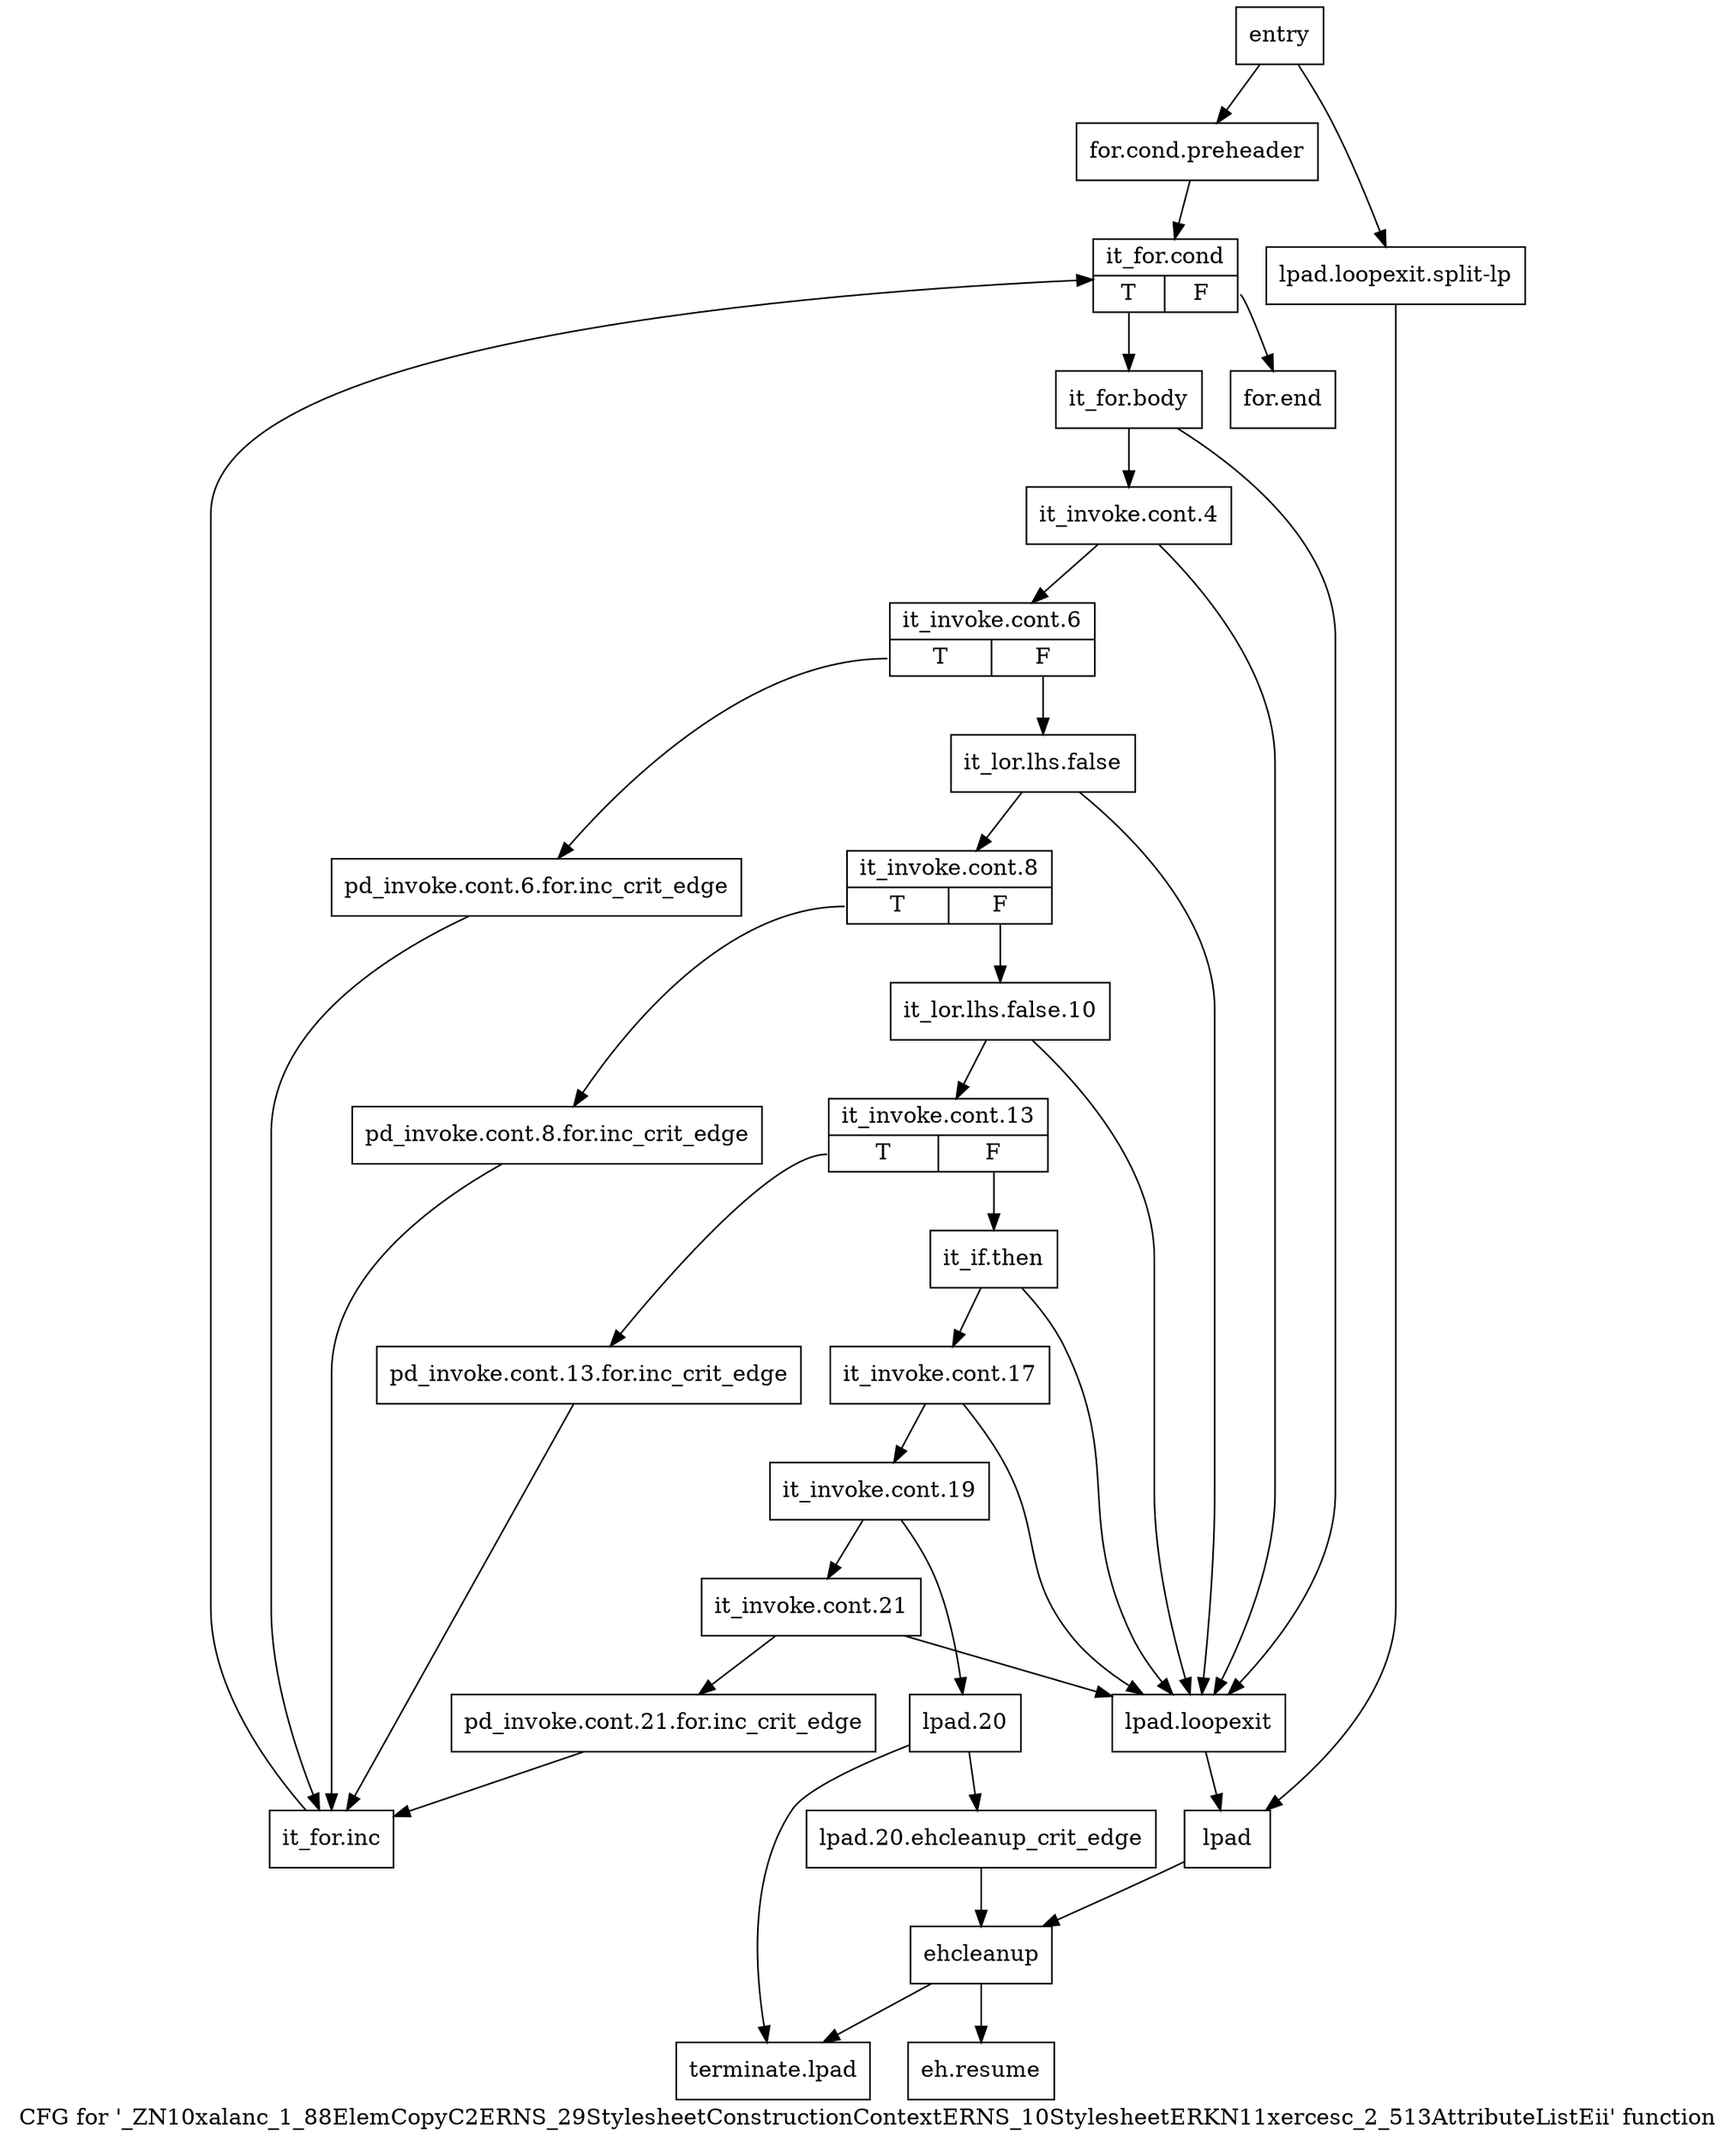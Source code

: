 digraph "CFG for '_ZN10xalanc_1_88ElemCopyC2ERNS_29StylesheetConstructionContextERNS_10StylesheetERKN11xercesc_2_513AttributeListEii' function" {
	label="CFG for '_ZN10xalanc_1_88ElemCopyC2ERNS_29StylesheetConstructionContextERNS_10StylesheetERKN11xercesc_2_513AttributeListEii' function";

	Node0x70d9560 [shape=record,label="{entry}"];
	Node0x70d9560 -> Node0x70d95b0;
	Node0x70d9560 -> Node0x70d9b50;
	Node0x70d95b0 [shape=record,label="{for.cond.preheader}"];
	Node0x70d95b0 -> Node0x70d9600;
	Node0x70d9600 [shape=record,label="{it_for.cond|{<s0>T|<s1>F}}"];
	Node0x70d9600:s0 -> Node0x70d9650;
	Node0x70d9600:s1 -> Node0x70d9ce0;
	Node0x70d9650 [shape=record,label="{it_for.body}"];
	Node0x70d9650 -> Node0x70d96a0;
	Node0x70d9650 -> Node0x70d9b00;
	Node0x70d96a0 [shape=record,label="{it_invoke.cont.4}"];
	Node0x70d96a0 -> Node0x70d96f0;
	Node0x70d96a0 -> Node0x70d9b00;
	Node0x70d96f0 [shape=record,label="{it_invoke.cont.6|{<s0>T|<s1>F}}"];
	Node0x70d96f0:s0 -> Node0x70d9740;
	Node0x70d96f0:s1 -> Node0x70d9790;
	Node0x70d9740 [shape=record,label="{pd_invoke.cont.6.for.inc_crit_edge}"];
	Node0x70d9740 -> Node0x70d9c90;
	Node0x70d9790 [shape=record,label="{it_lor.lhs.false}"];
	Node0x70d9790 -> Node0x70d97e0;
	Node0x70d9790 -> Node0x70d9b00;
	Node0x70d97e0 [shape=record,label="{it_invoke.cont.8|{<s0>T|<s1>F}}"];
	Node0x70d97e0:s0 -> Node0x70d9830;
	Node0x70d97e0:s1 -> Node0x70d9880;
	Node0x70d9830 [shape=record,label="{pd_invoke.cont.8.for.inc_crit_edge}"];
	Node0x70d9830 -> Node0x70d9c90;
	Node0x70d9880 [shape=record,label="{it_lor.lhs.false.10}"];
	Node0x70d9880 -> Node0x70d98d0;
	Node0x70d9880 -> Node0x70d9b00;
	Node0x70d98d0 [shape=record,label="{it_invoke.cont.13|{<s0>T|<s1>F}}"];
	Node0x70d98d0:s0 -> Node0x70d9920;
	Node0x70d98d0:s1 -> Node0x70d9970;
	Node0x70d9920 [shape=record,label="{pd_invoke.cont.13.for.inc_crit_edge}"];
	Node0x70d9920 -> Node0x70d9c90;
	Node0x70d9970 [shape=record,label="{it_if.then}"];
	Node0x70d9970 -> Node0x70d99c0;
	Node0x70d9970 -> Node0x70d9b00;
	Node0x70d99c0 [shape=record,label="{it_invoke.cont.17}"];
	Node0x70d99c0 -> Node0x70d9a10;
	Node0x70d99c0 -> Node0x70d9b00;
	Node0x70d9a10 [shape=record,label="{it_invoke.cont.19}"];
	Node0x70d9a10 -> Node0x70d9a60;
	Node0x70d9a10 -> Node0x70d9bf0;
	Node0x70d9a60 [shape=record,label="{it_invoke.cont.21}"];
	Node0x70d9a60 -> Node0x70d9ab0;
	Node0x70d9a60 -> Node0x70d9b00;
	Node0x70d9ab0 [shape=record,label="{pd_invoke.cont.21.for.inc_crit_edge}"];
	Node0x70d9ab0 -> Node0x70d9c90;
	Node0x70d9b00 [shape=record,label="{lpad.loopexit}"];
	Node0x70d9b00 -> Node0x70d9ba0;
	Node0x70d9b50 [shape=record,label="{lpad.loopexit.split-lp}"];
	Node0x70d9b50 -> Node0x70d9ba0;
	Node0x70d9ba0 [shape=record,label="{lpad}"];
	Node0x70d9ba0 -> Node0x70d9d30;
	Node0x70d9bf0 [shape=record,label="{lpad.20}"];
	Node0x70d9bf0 -> Node0x70d9c40;
	Node0x70d9bf0 -> Node0x70d9dd0;
	Node0x70d9c40 [shape=record,label="{lpad.20.ehcleanup_crit_edge}"];
	Node0x70d9c40 -> Node0x70d9d30;
	Node0x70d9c90 [shape=record,label="{it_for.inc}"];
	Node0x70d9c90 -> Node0x70d9600;
	Node0x70d9ce0 [shape=record,label="{for.end}"];
	Node0x70d9d30 [shape=record,label="{ehcleanup}"];
	Node0x70d9d30 -> Node0x70d9d80;
	Node0x70d9d30 -> Node0x70d9dd0;
	Node0x70d9d80 [shape=record,label="{eh.resume}"];
	Node0x70d9dd0 [shape=record,label="{terminate.lpad}"];
}
